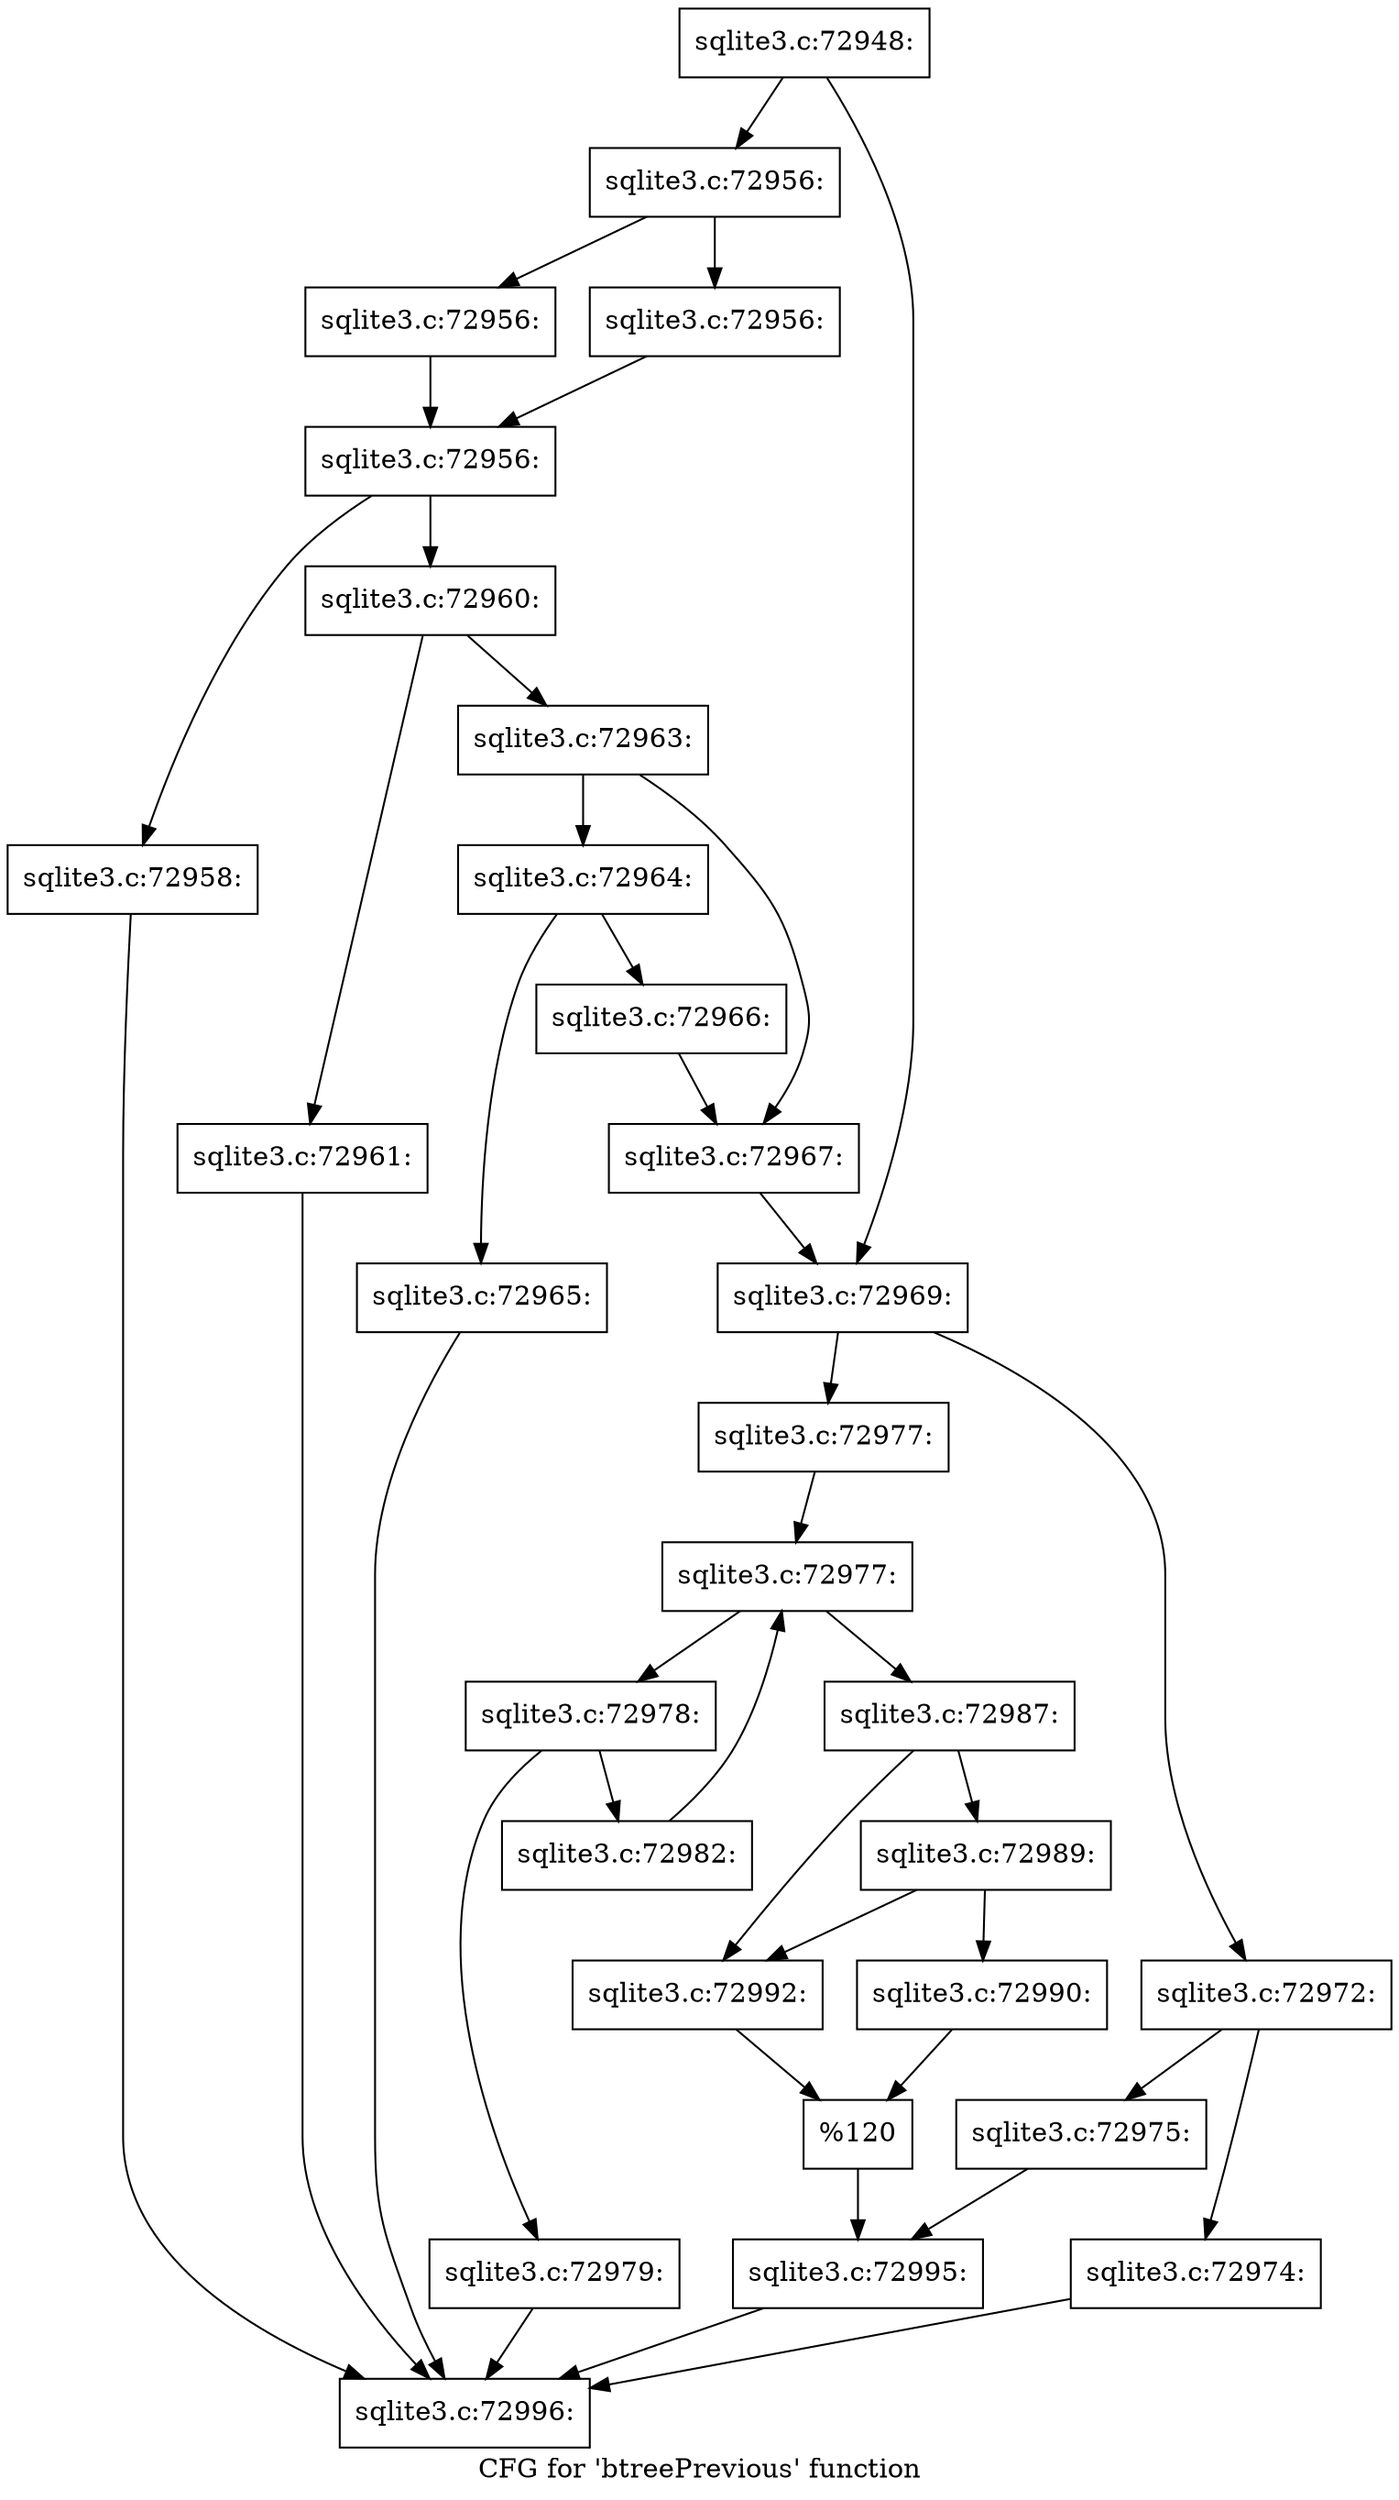 digraph "CFG for 'btreePrevious' function" {
	label="CFG for 'btreePrevious' function";

	Node0x55c0f5a25930 [shape=record,label="{sqlite3.c:72948:}"];
	Node0x55c0f5a25930 -> Node0x55c0f75482a0;
	Node0x55c0f5a25930 -> Node0x55c0f75482f0;
	Node0x55c0f75482a0 [shape=record,label="{sqlite3.c:72956:}"];
	Node0x55c0f75482a0 -> Node0x55c0f7548700;
	Node0x55c0f75482a0 -> Node0x55c0f7548750;
	Node0x55c0f7548700 [shape=record,label="{sqlite3.c:72956:}"];
	Node0x55c0f7548700 -> Node0x55c0f75487a0;
	Node0x55c0f7548750 [shape=record,label="{sqlite3.c:72956:}"];
	Node0x55c0f7548750 -> Node0x55c0f75487a0;
	Node0x55c0f75487a0 [shape=record,label="{sqlite3.c:72956:}"];
	Node0x55c0f75487a0 -> Node0x55c0f7548cb0;
	Node0x55c0f75487a0 -> Node0x55c0f7548d00;
	Node0x55c0f7548cb0 [shape=record,label="{sqlite3.c:72958:}"];
	Node0x55c0f7548cb0 -> Node0x55c0f7546f90;
	Node0x55c0f7548d00 [shape=record,label="{sqlite3.c:72960:}"];
	Node0x55c0f7548d00 -> Node0x55c0f7549300;
	Node0x55c0f7548d00 -> Node0x55c0f7549350;
	Node0x55c0f7549300 [shape=record,label="{sqlite3.c:72961:}"];
	Node0x55c0f7549300 -> Node0x55c0f7546f90;
	Node0x55c0f7549350 [shape=record,label="{sqlite3.c:72963:}"];
	Node0x55c0f7549350 -> Node0x55c0f7549ab0;
	Node0x55c0f7549350 -> Node0x55c0f7549b00;
	Node0x55c0f7549ab0 [shape=record,label="{sqlite3.c:72964:}"];
	Node0x55c0f7549ab0 -> Node0x55c0f80b7260;
	Node0x55c0f7549ab0 -> Node0x55c0f80b72b0;
	Node0x55c0f80b7260 [shape=record,label="{sqlite3.c:72965:}"];
	Node0x55c0f80b7260 -> Node0x55c0f7546f90;
	Node0x55c0f80b72b0 [shape=record,label="{sqlite3.c:72966:}"];
	Node0x55c0f80b72b0 -> Node0x55c0f7549b00;
	Node0x55c0f7549b00 [shape=record,label="{sqlite3.c:72967:}"];
	Node0x55c0f7549b00 -> Node0x55c0f75482f0;
	Node0x55c0f75482f0 [shape=record,label="{sqlite3.c:72969:}"];
	Node0x55c0f75482f0 -> Node0x55c0f80b7e90;
	Node0x55c0f75482f0 -> Node0x55c0f80b7df0;
	Node0x55c0f80b7df0 [shape=record,label="{sqlite3.c:72972:}"];
	Node0x55c0f80b7df0 -> Node0x55c0f80b9d70;
	Node0x55c0f80b7df0 -> Node0x55c0f80b9dc0;
	Node0x55c0f80b9d70 [shape=record,label="{sqlite3.c:72974:}"];
	Node0x55c0f80b9d70 -> Node0x55c0f7546f90;
	Node0x55c0f80b9dc0 [shape=record,label="{sqlite3.c:72975:}"];
	Node0x55c0f80b9dc0 -> Node0x55c0f80b7e40;
	Node0x55c0f80b7e90 [shape=record,label="{sqlite3.c:72977:}"];
	Node0x55c0f80b7e90 -> Node0x55c0f80ba590;
	Node0x55c0f80ba590 [shape=record,label="{sqlite3.c:72977:}"];
	Node0x55c0f80ba590 -> Node0x55c0f80bab10;
	Node0x55c0f80ba590 -> Node0x55c0f80ba6f0;
	Node0x55c0f80bab10 [shape=record,label="{sqlite3.c:72978:}"];
	Node0x55c0f80bab10 -> Node0x55c0f80bad20;
	Node0x55c0f80bab10 -> Node0x55c0f80bad70;
	Node0x55c0f80bad20 [shape=record,label="{sqlite3.c:72979:}"];
	Node0x55c0f80bad20 -> Node0x55c0f7546f90;
	Node0x55c0f80bad70 [shape=record,label="{sqlite3.c:72982:}"];
	Node0x55c0f80bad70 -> Node0x55c0f80ba590;
	Node0x55c0f80ba6f0 [shape=record,label="{sqlite3.c:72987:}"];
	Node0x55c0f80ba6f0 -> Node0x55c0f80bc150;
	Node0x55c0f80ba6f0 -> Node0x55c0f80bc100;
	Node0x55c0f80bc150 [shape=record,label="{sqlite3.c:72989:}"];
	Node0x55c0f80bc150 -> Node0x55c0f80bc100;
	Node0x55c0f80bc150 -> Node0x55c0f80bc060;
	Node0x55c0f80bc060 [shape=record,label="{sqlite3.c:72990:}"];
	Node0x55c0f80bc060 -> Node0x55c0f80bc0b0;
	Node0x55c0f80bc100 [shape=record,label="{sqlite3.c:72992:}"];
	Node0x55c0f80bc100 -> Node0x55c0f80bc0b0;
	Node0x55c0f80bc0b0 [shape=record,label="{%120}"];
	Node0x55c0f80bc0b0 -> Node0x55c0f80b7e40;
	Node0x55c0f80b7e40 [shape=record,label="{sqlite3.c:72995:}"];
	Node0x55c0f80b7e40 -> Node0x55c0f7546f90;
	Node0x55c0f7546f90 [shape=record,label="{sqlite3.c:72996:}"];
}
